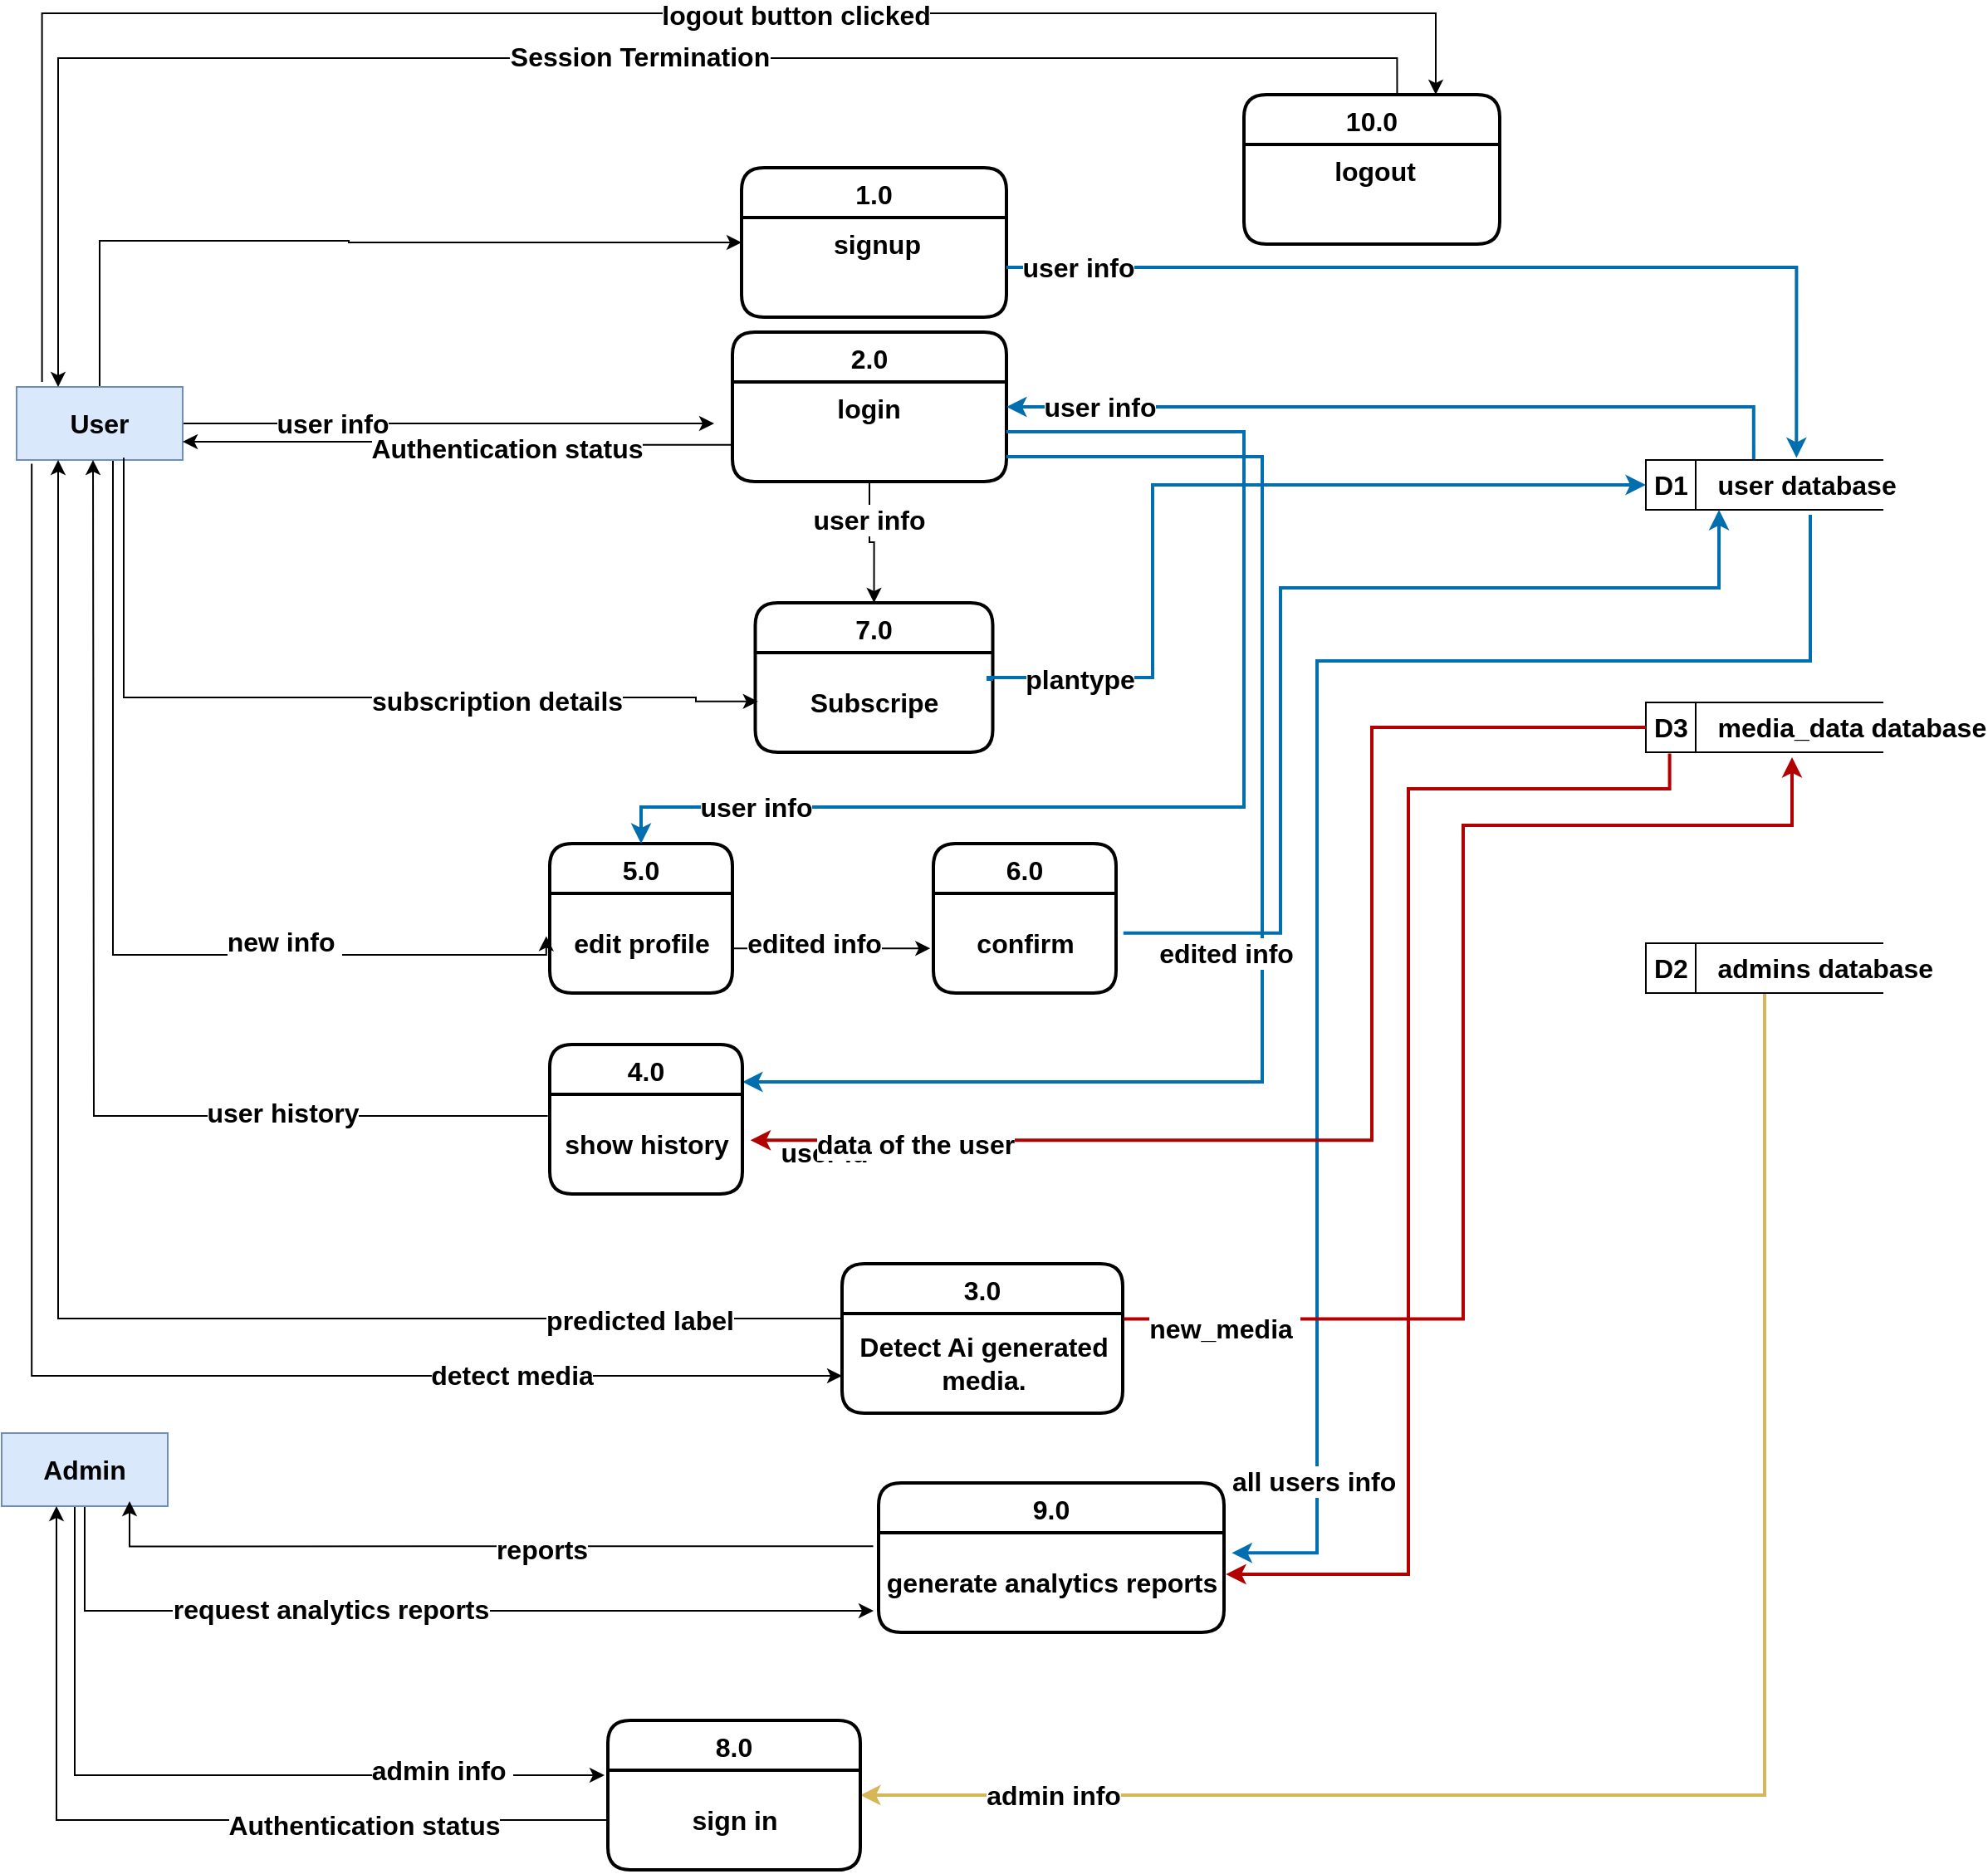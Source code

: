 <mxfile version="22.1.16" type="device">
  <diagram id="_J6QyDtCyrCejgibEiPi" name="Page-1">
    <mxGraphModel dx="920" dy="1449" grid="1" gridSize="11" guides="1" tooltips="1" connect="1" arrows="1" fold="1" page="1" pageScale="1" pageWidth="1100" pageHeight="850" background="#ffffff" math="0" shadow="0">
      <root>
        <mxCell id="0" />
        <mxCell id="1" parent="0" />
        <mxCell id="0CBs-_K-dKTUyLUtf2J0-12" value="2.0" style="swimlane;childLayout=stackLayout;horizontal=1;startSize=30;horizontalStack=0;rounded=1;fontSize=16;fontStyle=1;strokeWidth=2;resizeParent=0;resizeLast=1;shadow=0;dashed=0;align=center;" parent="1" vertex="1">
          <mxGeometry x="495" y="187" width="165" height="90" as="geometry" />
        </mxCell>
        <mxCell id="0CBs-_K-dKTUyLUtf2J0-13" value="login " style="align=center;strokeColor=none;fillColor=none;spacingLeft=4;fontSize=16;verticalAlign=top;resizable=0;rotatable=0;part=1;fontStyle=1" parent="0CBs-_K-dKTUyLUtf2J0-12" vertex="1">
          <mxGeometry y="30" width="165" height="60" as="geometry" />
        </mxCell>
        <mxCell id="0CBs-_K-dKTUyLUtf2J0-33" value="&lt;br style=&quot;font-size: 16px;&quot;&gt;&lt;br style=&quot;font-size: 16px;&quot;&gt;" style="edgeStyle=orthogonalEdgeStyle;rounded=0;orthogonalLoop=1;jettySize=auto;html=1;fontSize=16;fontStyle=1" parent="1" source="0CBs-_K-dKTUyLUtf2J0-20" edge="1">
          <mxGeometry relative="1" as="geometry">
            <Array as="points">
              <mxPoint x="374" y="242" />
              <mxPoint x="374" y="242" />
            </Array>
            <mxPoint x="484" y="242" as="targetPoint" />
          </mxGeometry>
        </mxCell>
        <mxCell id="0CBs-_K-dKTUyLUtf2J0-60" value="user info" style="edgeLabel;html=1;align=center;verticalAlign=middle;resizable=0;points=[];fontSize=16;fontStyle=1" parent="0CBs-_K-dKTUyLUtf2J0-33" vertex="1" connectable="0">
          <mxGeometry x="-0.695" y="-1" relative="1" as="geometry">
            <mxPoint x="41" y="-1" as="offset" />
          </mxGeometry>
        </mxCell>
        <mxCell id="ZKWgKy2jPu-fumhLEX5u-35" style="edgeStyle=orthogonalEdgeStyle;rounded=0;orthogonalLoop=1;jettySize=auto;html=1;exitX=0.5;exitY=1;exitDx=0;exitDy=0;fontSize=16;fontStyle=1;entryX=0.008;entryY=0.435;entryDx=0;entryDy=0;entryPerimeter=0;" parent="1" source="0CBs-_K-dKTUyLUtf2J0-20" target="ZKWgKy2jPu-fumhLEX5u-34" edge="1">
          <mxGeometry relative="1" as="geometry">
            <mxPoint x="319" y="561" as="targetPoint" />
            <Array as="points">
              <mxPoint x="122" y="264" />
              <mxPoint x="122" y="562" />
            </Array>
          </mxGeometry>
        </mxCell>
        <mxCell id="ZKWgKy2jPu-fumhLEX5u-36" value="new info&amp;nbsp;" style="edgeLabel;html=1;align=center;verticalAlign=middle;resizable=0;points=[];fontSize=16;fontStyle=1;rotation=0;" parent="ZKWgKy2jPu-fumhLEX5u-35" vertex="1" connectable="0">
          <mxGeometry x="0.165" y="1" relative="1" as="geometry">
            <mxPoint x="72" y="-7" as="offset" />
          </mxGeometry>
        </mxCell>
        <mxCell id="ZKWgKy2jPu-fumhLEX5u-60" style="edgeStyle=orthogonalEdgeStyle;rounded=0;orthogonalLoop=1;jettySize=auto;html=1;entryX=0;entryY=0.25;entryDx=0;entryDy=0;fontSize=16;fontStyle=1;exitX=0.5;exitY=0;exitDx=0;exitDy=0;" parent="1" source="0CBs-_K-dKTUyLUtf2J0-20" target="ZKWgKy2jPu-fumhLEX5u-2" edge="1">
          <mxGeometry relative="1" as="geometry">
            <mxPoint x="291" y="242" as="sourcePoint" />
            <Array as="points">
              <mxPoint x="114" y="132" />
              <mxPoint x="264" y="132" />
            </Array>
          </mxGeometry>
        </mxCell>
        <mxCell id="ZKWgKy2jPu-fumhLEX5u-70" style="edgeStyle=orthogonalEdgeStyle;rounded=0;orthogonalLoop=1;jettySize=auto;html=1;entryX=0;entryY=0.75;entryDx=0;entryDy=0;fontSize=16;fontStyle=1;exitX=0.091;exitY=1.05;exitDx=0;exitDy=0;exitPerimeter=0;" parent="1" source="0CBs-_K-dKTUyLUtf2J0-20" target="ZKWgKy2jPu-fumhLEX5u-68" edge="1">
          <mxGeometry relative="1" as="geometry">
            <Array as="points">
              <mxPoint x="73" y="816" />
            </Array>
          </mxGeometry>
        </mxCell>
        <mxCell id="ZKWgKy2jPu-fumhLEX5u-73" value="detect media" style="edgeLabel;html=1;align=center;verticalAlign=middle;resizable=0;points=[];fontSize=16;fontStyle=1" parent="ZKWgKy2jPu-fumhLEX5u-70" vertex="1" connectable="0">
          <mxGeometry x="0.537" y="1" relative="1" as="geometry">
            <mxPoint x="41" as="offset" />
          </mxGeometry>
        </mxCell>
        <mxCell id="0CBs-_K-dKTUyLUtf2J0-20" value="&lt;font style=&quot;font-size: 16px;&quot;&gt;User&lt;/font&gt;" style="whiteSpace=wrap;html=1;align=center;strokeColor=#6c8ebf;fillColor=#dae8fc;fontSize=16;fontStyle=1" parent="1" vertex="1">
          <mxGeometry x="64" y="220" width="100" height="44" as="geometry" />
        </mxCell>
        <mxCell id="0CBs-_K-dKTUyLUtf2J0-61" value="7.0" style="swimlane;childLayout=stackLayout;horizontal=1;startSize=30;horizontalStack=0;rounded=1;fontSize=16;fontStyle=1;strokeWidth=2;resizeParent=0;resizeLast=1;shadow=0;dashed=0;align=center;" parent="1" vertex="1">
          <mxGeometry x="508.75" y="350" width="143" height="90" as="geometry" />
        </mxCell>
        <mxCell id="0CBs-_K-dKTUyLUtf2J0-85" value="Subscripe" style="text;html=1;align=center;verticalAlign=middle;resizable=0;points=[];autosize=1;strokeColor=none;fillColor=none;strokeWidth=6;perimeterSpacing=3;fontSize=16;fontStyle=1" parent="0CBs-_K-dKTUyLUtf2J0-61" vertex="1">
          <mxGeometry y="30" width="143" height="60" as="geometry" />
        </mxCell>
        <mxCell id="ZKWgKy2jPu-fumhLEX5u-27" style="edgeStyle=orthogonalEdgeStyle;rounded=0;orthogonalLoop=1;jettySize=auto;html=1;entryX=0.5;entryY=0;entryDx=0;entryDy=0;exitX=0.5;exitY=1;exitDx=0;exitDy=0;fontSize=16;fontStyle=1" parent="1" source="0CBs-_K-dKTUyLUtf2J0-13" target="0CBs-_K-dKTUyLUtf2J0-61" edge="1">
          <mxGeometry relative="1" as="geometry">
            <Array as="points" />
          </mxGeometry>
        </mxCell>
        <mxCell id="ZKWgKy2jPu-fumhLEX5u-46" value="user info" style="edgeLabel;html=1;align=center;verticalAlign=middle;resizable=0;points=[];fontSize=16;fontStyle=1" parent="ZKWgKy2jPu-fumhLEX5u-27" vertex="1" connectable="0">
          <mxGeometry x="-0.399" y="-1" relative="1" as="geometry">
            <mxPoint as="offset" />
          </mxGeometry>
        </mxCell>
        <mxCell id="ZKWgKy2jPu-fumhLEX5u-43" style="edgeStyle=orthogonalEdgeStyle;rounded=0;orthogonalLoop=1;jettySize=auto;html=1;entryX=1;entryY=0.25;entryDx=0;entryDy=0;fontSize=16;fontStyle=1;strokeWidth=2;fillColor=#1ba1e2;strokeColor=#006EAF;exitX=0.454;exitY=0.015;exitDx=0;exitDy=0;exitPerimeter=0;" parent="1" source="djoCQU5wKfSwEfKa916S-10" target="0CBs-_K-dKTUyLUtf2J0-13" edge="1">
          <mxGeometry relative="1" as="geometry">
            <mxPoint x="1342" y="297" as="sourcePoint" />
            <Array as="points">
              <mxPoint x="1110" y="232" />
            </Array>
          </mxGeometry>
        </mxCell>
        <mxCell id="ZKWgKy2jPu-fumhLEX5u-44" value="user info" style="edgeLabel;html=1;align=center;verticalAlign=middle;resizable=0;points=[];fontSize=16;fontStyle=1" parent="ZKWgKy2jPu-fumhLEX5u-43" vertex="1" connectable="0">
          <mxGeometry x="0.076" relative="1" as="geometry">
            <mxPoint x="-167" as="offset" />
          </mxGeometry>
        </mxCell>
        <mxCell id="ZKWgKy2jPu-fumhLEX5u-55" style="edgeStyle=orthogonalEdgeStyle;rounded=0;orthogonalLoop=1;jettySize=auto;html=1;fontSize=16;fontStyle=1;strokeWidth=2;fillColor=#1ba1e2;strokeColor=#006EAF;entryX=1;entryY=0.25;entryDx=0;entryDy=0;exitX=1;exitY=0.75;exitDx=0;exitDy=0;" parent="1" source="0CBs-_K-dKTUyLUtf2J0-13" target="ZKWgKy2jPu-fumhLEX5u-51" edge="1">
          <mxGeometry relative="1" as="geometry">
            <mxPoint x="572" y="682" as="targetPoint" />
            <Array as="points">
              <mxPoint x="814" y="262" />
              <mxPoint x="814" y="639" />
            </Array>
          </mxGeometry>
        </mxCell>
        <mxCell id="ZKWgKy2jPu-fumhLEX5u-56" value="user id" style="edgeLabel;html=1;align=center;verticalAlign=middle;resizable=0;points=[];fontSize=16;fontStyle=1" parent="ZKWgKy2jPu-fumhLEX5u-55" vertex="1" connectable="0">
          <mxGeometry x="-0.016" y="-4" relative="1" as="geometry">
            <mxPoint x="-260" y="158" as="offset" />
          </mxGeometry>
        </mxCell>
        <mxCell id="ZKWgKy2jPu-fumhLEX5u-96" style="edgeStyle=orthogonalEdgeStyle;rounded=0;orthogonalLoop=1;jettySize=auto;html=1;fontSize=16;entryX=1.008;entryY=0.229;entryDx=0;entryDy=0;entryPerimeter=0;fontStyle=1;strokeWidth=2;fillColor=#1ba1e2;strokeColor=#006EAF;" parent="1" target="ZKWgKy2jPu-fumhLEX5u-89" edge="1">
          <mxGeometry relative="1" as="geometry">
            <mxPoint x="1144" y="297" as="sourcePoint" />
            <Array as="points">
              <mxPoint x="1144" y="385" />
              <mxPoint x="847" y="385" />
              <mxPoint x="847" y="922" />
            </Array>
          </mxGeometry>
        </mxCell>
        <mxCell id="ZKWgKy2jPu-fumhLEX5u-97" value="all users info&amp;nbsp;" style="edgeLabel;html=1;align=center;verticalAlign=middle;resizable=0;points=[];fontSize=16;fontStyle=1" parent="ZKWgKy2jPu-fumhLEX5u-96" vertex="1" connectable="0">
          <mxGeometry x="0.153" relative="1" as="geometry">
            <mxPoint y="318" as="offset" />
          </mxGeometry>
        </mxCell>
        <mxCell id="djoCQU5wKfSwEfKa916S-10" value="&lt;font style=&quot;font-size: 16px;&quot;&gt;D1&amp;nbsp; &amp;nbsp; user database&lt;/font&gt;" style="html=1;dashed=0;whitespace=wrap;shape=mxgraph.dfd.dataStoreID;align=left;spacingLeft=3;points=[[0,0],[0.5,0],[1,0],[0,0.5],[1,0.5],[0,1],[0.5,1],[1,1]];fontSize=16;fontStyle=1" parent="1" vertex="1">
          <mxGeometry x="1045" y="264" width="143" height="30" as="geometry" />
        </mxCell>
        <mxCell id="ZKWgKy2jPu-fumhLEX5u-1" value="1.0" style="swimlane;childLayout=stackLayout;horizontal=1;startSize=30;horizontalStack=0;rounded=1;fontSize=16;fontStyle=1;strokeWidth=2;resizeParent=0;resizeLast=1;shadow=0;dashed=0;align=center;" parent="1" vertex="1">
          <mxGeometry x="500.5" y="88" width="159.5" height="90" as="geometry" />
        </mxCell>
        <mxCell id="ZKWgKy2jPu-fumhLEX5u-2" value="signup" style="align=center;strokeColor=none;fillColor=none;spacingLeft=4;fontSize=16;verticalAlign=top;resizable=0;rotatable=0;part=1;fontStyle=1" parent="ZKWgKy2jPu-fumhLEX5u-1" vertex="1">
          <mxGeometry y="30" width="159.5" height="60" as="geometry" />
        </mxCell>
        <mxCell id="ZKWgKy2jPu-fumhLEX5u-6" style="edgeStyle=orthogonalEdgeStyle;rounded=0;orthogonalLoop=1;jettySize=auto;html=1;entryX=0.634;entryY=-0.043;entryDx=0;entryDy=0;entryPerimeter=0;fontSize=16;fontStyle=1;strokeWidth=2;fillColor=#1ba1e2;strokeColor=#006EAF;" parent="1" source="ZKWgKy2jPu-fumhLEX5u-2" target="djoCQU5wKfSwEfKa916S-10" edge="1">
          <mxGeometry relative="1" as="geometry" />
        </mxCell>
        <mxCell id="ZKWgKy2jPu-fumhLEX5u-7" value="user info" style="edgeLabel;html=1;align=center;verticalAlign=middle;resizable=0;points=[];fontSize=16;fontStyle=1" parent="ZKWgKy2jPu-fumhLEX5u-6" vertex="1" connectable="0">
          <mxGeometry x="-0.637" relative="1" as="geometry">
            <mxPoint x="-64" as="offset" />
          </mxGeometry>
        </mxCell>
        <mxCell id="ZKWgKy2jPu-fumhLEX5u-11" style="edgeStyle=orthogonalEdgeStyle;rounded=0;orthogonalLoop=1;jettySize=auto;html=1;entryX=1;entryY=0.75;entryDx=0;entryDy=0;exitX=-0.002;exitY=0.632;exitDx=0;exitDy=0;exitPerimeter=0;fontSize=16;fontStyle=1" parent="1" source="0CBs-_K-dKTUyLUtf2J0-13" target="0CBs-_K-dKTUyLUtf2J0-20" edge="1">
          <mxGeometry relative="1" as="geometry" />
        </mxCell>
        <mxCell id="ZKWgKy2jPu-fumhLEX5u-12" value="Authentication status" style="edgeLabel;html=1;align=center;verticalAlign=middle;resizable=0;points=[];fontSize=16;fontStyle=1" parent="ZKWgKy2jPu-fumhLEX5u-11" vertex="1" connectable="0">
          <mxGeometry x="-0.186" y="2" relative="1" as="geometry">
            <mxPoint as="offset" />
          </mxGeometry>
        </mxCell>
        <mxCell id="ZKWgKy2jPu-fumhLEX5u-82" style="edgeStyle=orthogonalEdgeStyle;rounded=0;orthogonalLoop=1;jettySize=auto;html=1;fontSize=16;fontStyle=1;fillColor=#fff2cc;gradientColor=#ffd966;strokeColor=#d6b656;strokeWidth=2;" parent="1" source="ZKWgKy2jPu-fumhLEX5u-13" target="ZKWgKy2jPu-fumhLEX5u-78" edge="1">
          <mxGeometry relative="1" as="geometry">
            <Array as="points">
              <mxPoint x="1117" y="1068" />
            </Array>
          </mxGeometry>
        </mxCell>
        <mxCell id="ZKWgKy2jPu-fumhLEX5u-83" value="admin info" style="edgeLabel;html=1;align=center;verticalAlign=middle;resizable=0;points=[];fontSize=16;fontStyle=1" parent="ZKWgKy2jPu-fumhLEX5u-82" vertex="1" connectable="0">
          <mxGeometry x="0.403" y="4" relative="1" as="geometry">
            <mxPoint x="-191" y="-4" as="offset" />
          </mxGeometry>
        </mxCell>
        <mxCell id="ZKWgKy2jPu-fumhLEX5u-13" value="&lt;font style=&quot;font-size: 16px;&quot;&gt;D2&amp;nbsp; &amp;nbsp; admins database&lt;/font&gt;" style="html=1;dashed=0;whitespace=wrap;shape=mxgraph.dfd.dataStoreID;align=left;spacingLeft=3;points=[[0,0],[0.5,0],[1,0],[0,0.5],[1,0.5],[0,1],[0.5,1],[1,1]];fontSize=16;fontStyle=1" parent="1" vertex="1">
          <mxGeometry x="1045" y="555" width="143" height="30" as="geometry" />
        </mxCell>
        <mxCell id="ZKWgKy2jPu-fumhLEX5u-94" style="edgeStyle=orthogonalEdgeStyle;rounded=0;orthogonalLoop=1;jettySize=auto;html=1;fontSize=16;fontStyle=1;strokeWidth=2;fillColor=#e51400;strokeColor=#B20000;entryX=0.991;entryY=0.424;entryDx=0;entryDy=0;entryPerimeter=0;exitX=0.1;exitY=1.025;exitDx=0;exitDy=0;exitPerimeter=0;" parent="1" source="ZKWgKy2jPu-fumhLEX5u-14" target="ZKWgKy2jPu-fumhLEX5u-89" edge="1">
          <mxGeometry relative="1" as="geometry">
            <mxPoint x="572" y="925" as="targetPoint" />
            <Array as="points">
              <mxPoint x="1059" y="462" />
              <mxPoint x="902" y="462" />
              <mxPoint x="902" y="935" />
            </Array>
          </mxGeometry>
        </mxCell>
        <mxCell id="ZKWgKy2jPu-fumhLEX5u-95" value="all media info&amp;nbsp;" style="edgeLabel;html=1;align=center;verticalAlign=middle;resizable=0;points=[];fontSize=16;fontStyle=1" parent="ZKWgKy2jPu-fumhLEX5u-94" vertex="1" connectable="0">
          <mxGeometry x="-0.317" relative="1" as="geometry">
            <mxPoint x="-198" y="353" as="offset" />
          </mxGeometry>
        </mxCell>
        <mxCell id="ZKWgKy2jPu-fumhLEX5u-14" value="&lt;font style=&quot;font-size: 16px;&quot;&gt;D3&amp;nbsp; &amp;nbsp; media_data database&lt;/font&gt;" style="html=1;dashed=0;whitespace=wrap;shape=mxgraph.dfd.dataStoreID;align=left;spacingLeft=3;points=[[0,0],[0.5,0],[1,0],[0,0.5],[1,0.5],[0,1],[0.5,1],[1,1]];fontSize=16;fontStyle=1" parent="1" vertex="1">
          <mxGeometry x="1045" y="410" width="143" height="30" as="geometry" />
        </mxCell>
        <mxCell id="ZKWgKy2jPu-fumhLEX5u-28" style="edgeStyle=orthogonalEdgeStyle;rounded=0;orthogonalLoop=1;jettySize=auto;html=1;fontSize=16;fontStyle=1;fillColor=#1ba1e2;strokeColor=#006EAF;strokeWidth=2;" parent="1" target="djoCQU5wKfSwEfKa916S-10" edge="1">
          <mxGeometry relative="1" as="geometry">
            <mxPoint x="652" y="396" as="sourcePoint" />
            <Array as="points">
              <mxPoint x="652" y="396" />
              <mxPoint x="649" y="396" />
              <mxPoint x="649" y="395" />
              <mxPoint x="748" y="395" />
              <mxPoint x="748" y="279" />
            </Array>
          </mxGeometry>
        </mxCell>
        <mxCell id="ZKWgKy2jPu-fumhLEX5u-29" value="&lt;font style=&quot;font-size: 16px;&quot;&gt;plantype&lt;/font&gt;" style="edgeLabel;html=1;align=center;verticalAlign=middle;resizable=0;points=[];fontSize=16;fontStyle=1" parent="ZKWgKy2jPu-fumhLEX5u-28" vertex="1" connectable="0">
          <mxGeometry x="-0.4" y="4" relative="1" as="geometry">
            <mxPoint x="-40" y="53" as="offset" />
          </mxGeometry>
        </mxCell>
        <mxCell id="ZKWgKy2jPu-fumhLEX5u-30" style="edgeStyle=orthogonalEdgeStyle;rounded=0;orthogonalLoop=1;jettySize=auto;html=1;entryX=0.031;entryY=0.491;entryDx=0;entryDy=0;entryPerimeter=0;fontSize=16;fontStyle=1;exitX=0.645;exitY=0.969;exitDx=0;exitDy=0;exitPerimeter=0;" parent="1" source="0CBs-_K-dKTUyLUtf2J0-20" target="0CBs-_K-dKTUyLUtf2J0-85" edge="1">
          <mxGeometry relative="1" as="geometry">
            <Array as="points">
              <mxPoint x="129" y="407" />
              <mxPoint x="473" y="407" />
              <mxPoint x="473" y="409" />
            </Array>
          </mxGeometry>
        </mxCell>
        <mxCell id="ZKWgKy2jPu-fumhLEX5u-31" value="subscription details" style="edgeLabel;html=1;align=center;verticalAlign=middle;resizable=0;points=[];fontSize=16;fontStyle=1" parent="ZKWgKy2jPu-fumhLEX5u-30" vertex="1" connectable="0">
          <mxGeometry x="0.396" y="-2" relative="1" as="geometry">
            <mxPoint as="offset" />
          </mxGeometry>
        </mxCell>
        <mxCell id="ZKWgKy2jPu-fumhLEX5u-33" value="5.0" style="swimlane;childLayout=stackLayout;horizontal=1;startSize=30;horizontalStack=0;rounded=1;fontSize=16;fontStyle=1;strokeWidth=2;resizeParent=0;resizeLast=1;shadow=0;dashed=0;align=center;" parent="1" vertex="1">
          <mxGeometry x="385" y="495" width="110" height="90" as="geometry" />
        </mxCell>
        <mxCell id="ZKWgKy2jPu-fumhLEX5u-34" value="edit profile" style="text;html=1;align=center;verticalAlign=middle;resizable=0;points=[];autosize=1;strokeColor=none;fillColor=none;strokeWidth=6;perimeterSpacing=3;fontSize=16;fontStyle=1" parent="ZKWgKy2jPu-fumhLEX5u-33" vertex="1">
          <mxGeometry y="30" width="110" height="60" as="geometry" />
        </mxCell>
        <mxCell id="ZKWgKy2jPu-fumhLEX5u-37" value="6.0" style="swimlane;childLayout=stackLayout;horizontal=1;startSize=30;horizontalStack=0;rounded=1;fontSize=16;fontStyle=1;strokeWidth=2;resizeParent=0;resizeLast=1;shadow=0;dashed=0;align=center;" parent="1" vertex="1">
          <mxGeometry x="616" y="495" width="110" height="90" as="geometry" />
        </mxCell>
        <mxCell id="ZKWgKy2jPu-fumhLEX5u-38" value="confirm" style="text;html=1;align=center;verticalAlign=middle;resizable=0;points=[];autosize=1;strokeColor=none;fillColor=none;strokeWidth=6;perimeterSpacing=3;fontSize=16;fontStyle=1" parent="ZKWgKy2jPu-fumhLEX5u-37" vertex="1">
          <mxGeometry y="30" width="110" height="60" as="geometry" />
        </mxCell>
        <mxCell id="ZKWgKy2jPu-fumhLEX5u-39" style="edgeStyle=orthogonalEdgeStyle;rounded=0;orthogonalLoop=1;jettySize=auto;html=1;fontSize=16;fontStyle=1;exitX=0.975;exitY=0.329;exitDx=0;exitDy=0;exitPerimeter=0;entryX=0.01;entryY=0.547;entryDx=0;entryDy=0;entryPerimeter=0;" parent="1" source="ZKWgKy2jPu-fumhLEX5u-34" target="ZKWgKy2jPu-fumhLEX5u-38" edge="1">
          <mxGeometry relative="1" as="geometry">
            <Array as="points">
              <mxPoint x="495" y="558" />
            </Array>
          </mxGeometry>
        </mxCell>
        <mxCell id="ZKWgKy2jPu-fumhLEX5u-48" value="edited info" style="edgeLabel;html=1;align=center;verticalAlign=middle;resizable=0;points=[];fontSize=16;fontStyle=1" parent="ZKWgKy2jPu-fumhLEX5u-39" vertex="1" connectable="0">
          <mxGeometry x="-0.191" relative="1" as="geometry">
            <mxPoint x="9" y="-3" as="offset" />
          </mxGeometry>
        </mxCell>
        <mxCell id="ZKWgKy2jPu-fumhLEX5u-40" style="edgeStyle=orthogonalEdgeStyle;rounded=0;orthogonalLoop=1;jettySize=auto;html=1;fontSize=16;fontStyle=1;strokeWidth=2;fillColor=#1ba1e2;strokeColor=#006EAF;entryX=0.5;entryY=0;entryDx=0;entryDy=0;exitX=1;exitY=0.5;exitDx=0;exitDy=0;" parent="1" source="0CBs-_K-dKTUyLUtf2J0-13" target="ZKWgKy2jPu-fumhLEX5u-33" edge="1">
          <mxGeometry relative="1" as="geometry">
            <mxPoint x="1232" y="330" as="sourcePoint" />
            <mxPoint x="492" y="558" as="targetPoint" />
            <Array as="points">
              <mxPoint x="803" y="247" />
              <mxPoint x="803" y="473" />
              <mxPoint x="440" y="473" />
            </Array>
          </mxGeometry>
        </mxCell>
        <mxCell id="ZKWgKy2jPu-fumhLEX5u-42" value="user info" style="edgeLabel;html=1;align=center;verticalAlign=middle;resizable=0;points=[];fontSize=16;fontStyle=1" parent="ZKWgKy2jPu-fumhLEX5u-40" vertex="1" connectable="0">
          <mxGeometry x="0.225" y="3" relative="1" as="geometry">
            <mxPoint x="-201" y="-3" as="offset" />
          </mxGeometry>
        </mxCell>
        <mxCell id="ZKWgKy2jPu-fumhLEX5u-58" style="edgeStyle=orthogonalEdgeStyle;rounded=0;orthogonalLoop=1;jettySize=auto;html=1;entryX=0.25;entryY=1;entryDx=0;entryDy=0;fontSize=16;fontStyle=1;exitX=0.015;exitY=0.243;exitDx=0;exitDy=0;exitPerimeter=0;" parent="1" source="ZKWgKy2jPu-fumhLEX5u-52" edge="1">
          <mxGeometry relative="1" as="geometry">
            <mxPoint x="406" y="661.0" as="sourcePoint" />
            <mxPoint x="110.0" y="264" as="targetPoint" />
          </mxGeometry>
        </mxCell>
        <mxCell id="ZKWgKy2jPu-fumhLEX5u-59" value="&lt;font style=&quot;font-size: 16px;&quot;&gt;user history&lt;/font&gt;" style="edgeLabel;html=1;align=center;verticalAlign=middle;resizable=0;points=[];fontSize=16;fontStyle=1" parent="ZKWgKy2jPu-fumhLEX5u-58" vertex="1" connectable="0">
          <mxGeometry x="-0.52" y="-2" relative="1" as="geometry">
            <mxPoint as="offset" />
          </mxGeometry>
        </mxCell>
        <mxCell id="ZKWgKy2jPu-fumhLEX5u-51" value="4.0" style="swimlane;childLayout=stackLayout;horizontal=1;startSize=30;horizontalStack=0;rounded=1;fontSize=16;fontStyle=1;strokeWidth=2;resizeParent=0;resizeLast=1;shadow=0;dashed=0;align=center;" parent="1" vertex="1">
          <mxGeometry x="385" y="616" width="116" height="90" as="geometry" />
        </mxCell>
        <mxCell id="ZKWgKy2jPu-fumhLEX5u-52" value="show history" style="text;html=1;align=center;verticalAlign=middle;resizable=0;points=[];autosize=1;strokeColor=none;fillColor=none;strokeWidth=6;perimeterSpacing=3;fontSize=16;fontStyle=1" parent="ZKWgKy2jPu-fumhLEX5u-51" vertex="1">
          <mxGeometry y="30" width="116" height="60" as="geometry" />
        </mxCell>
        <mxCell id="ZKWgKy2jPu-fumhLEX5u-53" style="edgeStyle=orthogonalEdgeStyle;rounded=0;orthogonalLoop=1;jettySize=auto;html=1;fontSize=16;fontStyle=1;strokeWidth=2;fillColor=#e51400;strokeColor=#B20000;entryX=1.015;entryY=0.464;entryDx=0;entryDy=0;entryPerimeter=0;" parent="1" source="ZKWgKy2jPu-fumhLEX5u-14" target="ZKWgKy2jPu-fumhLEX5u-52" edge="1">
          <mxGeometry relative="1" as="geometry">
            <mxPoint x="605" y="671" as="targetPoint" />
            <Array as="points">
              <mxPoint x="880" y="425" />
              <mxPoint x="880" y="674" />
            </Array>
          </mxGeometry>
        </mxCell>
        <mxCell id="ZKWgKy2jPu-fumhLEX5u-57" value="&lt;font style=&quot;font-size: 16px;&quot;&gt;data of the user&lt;/font&gt;" style="edgeLabel;html=1;align=center;verticalAlign=middle;resizable=0;points=[];fontSize=16;fontStyle=1" parent="ZKWgKy2jPu-fumhLEX5u-53" vertex="1" connectable="0">
          <mxGeometry x="-0.564" y="-1" relative="1" as="geometry">
            <mxPoint x="-274" y="244" as="offset" />
          </mxGeometry>
        </mxCell>
        <mxCell id="ZKWgKy2jPu-fumhLEX5u-61" value="10.0" style="swimlane;childLayout=stackLayout;horizontal=1;startSize=30;horizontalStack=0;rounded=1;fontSize=16;fontStyle=1;strokeWidth=2;resizeParent=0;resizeLast=1;shadow=0;dashed=0;align=center;" parent="1" vertex="1">
          <mxGeometry x="803" y="44" width="154" height="90" as="geometry" />
        </mxCell>
        <mxCell id="ZKWgKy2jPu-fumhLEX5u-62" value="logout" style="align=center;strokeColor=none;fillColor=none;spacingLeft=4;fontSize=16;verticalAlign=top;resizable=0;rotatable=0;part=1;fontStyle=1" parent="ZKWgKy2jPu-fumhLEX5u-61" vertex="1">
          <mxGeometry y="30" width="154" height="60" as="geometry" />
        </mxCell>
        <mxCell id="ZKWgKy2jPu-fumhLEX5u-63" style="edgeStyle=orthogonalEdgeStyle;rounded=0;orthogonalLoop=1;jettySize=auto;html=1;fontSize=16;fontStyle=1;entryX=0.25;entryY=0;entryDx=0;entryDy=0;exitX=0.599;exitY=0.008;exitDx=0;exitDy=0;exitPerimeter=0;" parent="1" source="ZKWgKy2jPu-fumhLEX5u-61" target="0CBs-_K-dKTUyLUtf2J0-20" edge="1">
          <mxGeometry relative="1" as="geometry">
            <Array as="points">
              <mxPoint x="895" y="22" />
              <mxPoint x="89" y="22" />
            </Array>
          </mxGeometry>
        </mxCell>
        <mxCell id="ZKWgKy2jPu-fumhLEX5u-64" value="Session Termination" style="edgeLabel;html=1;align=center;verticalAlign=middle;resizable=0;points=[];fontSize=16;fontStyle=1" parent="ZKWgKy2jPu-fumhLEX5u-63" vertex="1" connectable="0">
          <mxGeometry x="-0.79" y="-1" relative="1" as="geometry">
            <mxPoint x="-371" as="offset" />
          </mxGeometry>
        </mxCell>
        <mxCell id="ZKWgKy2jPu-fumhLEX5u-66" style="edgeStyle=orthogonalEdgeStyle;rounded=0;orthogonalLoop=1;jettySize=auto;html=1;fontSize=16;fontStyle=1;entryX=0.75;entryY=0;entryDx=0;entryDy=0;exitX=0.153;exitY=-0.067;exitDx=0;exitDy=0;exitPerimeter=0;" parent="1" source="0CBs-_K-dKTUyLUtf2J0-20" target="ZKWgKy2jPu-fumhLEX5u-61" edge="1">
          <mxGeometry relative="1" as="geometry">
            <mxPoint x="1022" y="94" as="targetPoint" />
            <Array as="points">
              <mxPoint x="79" y="-5" />
              <mxPoint x="919" y="-5" />
            </Array>
          </mxGeometry>
        </mxCell>
        <mxCell id="ZKWgKy2jPu-fumhLEX5u-67" value="logout button clicked" style="edgeLabel;html=1;align=center;verticalAlign=middle;resizable=0;points=[];fontSize=16;fontStyle=1" parent="ZKWgKy2jPu-fumhLEX5u-66" vertex="1" connectable="0">
          <mxGeometry x="0.218" y="-1" relative="1" as="geometry">
            <mxPoint as="offset" />
          </mxGeometry>
        </mxCell>
        <mxCell id="ZKWgKy2jPu-fumhLEX5u-74" style="edgeStyle=orthogonalEdgeStyle;rounded=0;orthogonalLoop=1;jettySize=auto;html=1;fontSize=16;fontStyle=1;entryX=0.25;entryY=1;entryDx=0;entryDy=0;" parent="1" target="0CBs-_K-dKTUyLUtf2J0-20" edge="1">
          <mxGeometry relative="1" as="geometry">
            <mxPoint x="77" y="275" as="targetPoint" />
            <mxPoint x="561" y="781" as="sourcePoint" />
            <Array as="points">
              <mxPoint x="89" y="781" />
            </Array>
          </mxGeometry>
        </mxCell>
        <mxCell id="ZKWgKy2jPu-fumhLEX5u-76" value="&lt;font style=&quot;font-size: 16px;&quot;&gt;predicted label&lt;/font&gt;" style="edgeLabel;html=1;align=center;verticalAlign=middle;resizable=0;points=[];fontSize=16;fontStyle=1" parent="ZKWgKy2jPu-fumhLEX5u-74" vertex="1" connectable="0">
          <mxGeometry x="-0.752" y="1" relative="1" as="geometry">
            <mxPoint as="offset" />
          </mxGeometry>
        </mxCell>
        <mxCell id="ZKWgKy2jPu-fumhLEX5u-68" value="3.0" style="swimlane;childLayout=stackLayout;horizontal=1;startSize=30;horizontalStack=0;rounded=1;fontSize=16;fontStyle=1;strokeWidth=2;resizeParent=0;resizeLast=1;shadow=0;dashed=0;align=center;" parent="1" vertex="1">
          <mxGeometry x="561" y="748" width="169" height="90" as="geometry" />
        </mxCell>
        <mxCell id="ZKWgKy2jPu-fumhLEX5u-69" value="&lt;div style=&quot;font-size: 16px;&quot;&gt;Detect Ai generated&lt;/div&gt;&lt;div style=&quot;font-size: 16px;&quot;&gt;media.&lt;/div&gt;" style="text;html=1;align=center;verticalAlign=middle;resizable=0;points=[];autosize=1;strokeColor=none;fillColor=none;strokeWidth=6;perimeterSpacing=3;fontSize=16;fontStyle=1" parent="ZKWgKy2jPu-fumhLEX5u-68" vertex="1">
          <mxGeometry y="30" width="169" height="60" as="geometry" />
        </mxCell>
        <mxCell id="ZKWgKy2jPu-fumhLEX5u-71" style="edgeStyle=orthogonalEdgeStyle;rounded=0;orthogonalLoop=1;jettySize=auto;html=1;fontSize=16;exitX=0.987;exitY=0.094;exitDx=0;exitDy=0;exitPerimeter=0;fontStyle=1;strokeWidth=2;fillColor=#e51400;strokeColor=#B20000;" parent="1" source="ZKWgKy2jPu-fumhLEX5u-69" edge="1">
          <mxGeometry relative="1" as="geometry">
            <mxPoint x="1133" y="443" as="targetPoint" />
            <Array as="points">
              <mxPoint x="935" y="781" />
              <mxPoint x="935" y="484" />
              <mxPoint x="1133" y="484" />
            </Array>
          </mxGeometry>
        </mxCell>
        <mxCell id="ZKWgKy2jPu-fumhLEX5u-72" value="new_media&amp;nbsp;" style="edgeLabel;html=1;align=center;verticalAlign=middle;resizable=0;points=[];fontSize=16;fontStyle=1" parent="ZKWgKy2jPu-fumhLEX5u-71" vertex="1" connectable="0">
          <mxGeometry x="-0.124" y="-4" relative="1" as="geometry">
            <mxPoint x="-148" y="126" as="offset" />
          </mxGeometry>
        </mxCell>
        <mxCell id="ZKWgKy2jPu-fumhLEX5u-80" style="edgeStyle=orthogonalEdgeStyle;rounded=0;orthogonalLoop=1;jettySize=auto;html=1;fontSize=16;fontStyle=1;" parent="1" source="ZKWgKy2jPu-fumhLEX5u-77" edge="1">
          <mxGeometry relative="1" as="geometry">
            <mxPoint x="418" y="1056" as="targetPoint" />
            <Array as="points">
              <mxPoint x="99" y="1056" />
              <mxPoint x="316" y="1056" />
            </Array>
          </mxGeometry>
        </mxCell>
        <mxCell id="ZKWgKy2jPu-fumhLEX5u-81" value="admin info&amp;nbsp;" style="edgeLabel;html=1;align=center;verticalAlign=middle;resizable=0;points=[];fontSize=16;fontStyle=1" parent="ZKWgKy2jPu-fumhLEX5u-80" vertex="1" connectable="0">
          <mxGeometry x="-0.146" y="1" relative="1" as="geometry">
            <mxPoint x="177" y="-2" as="offset" />
          </mxGeometry>
        </mxCell>
        <mxCell id="ZKWgKy2jPu-fumhLEX5u-90" style="edgeStyle=orthogonalEdgeStyle;rounded=0;orthogonalLoop=1;jettySize=auto;html=1;fontSize=16;fontStyle=1" parent="1" source="ZKWgKy2jPu-fumhLEX5u-77" target="ZKWgKy2jPu-fumhLEX5u-89" edge="1">
          <mxGeometry relative="1" as="geometry">
            <Array as="points">
              <mxPoint x="105" y="957" />
            </Array>
          </mxGeometry>
        </mxCell>
        <mxCell id="ZKWgKy2jPu-fumhLEX5u-91" value="request analytics reports" style="edgeLabel;html=1;align=center;verticalAlign=middle;resizable=0;points=[];fontSize=16;fontStyle=1" parent="ZKWgKy2jPu-fumhLEX5u-90" vertex="1" connectable="0">
          <mxGeometry x="-0.217" y="1" relative="1" as="geometry">
            <mxPoint as="offset" />
          </mxGeometry>
        </mxCell>
        <mxCell id="ZKWgKy2jPu-fumhLEX5u-77" value="&lt;font style=&quot;font-size: 16px;&quot;&gt;Admin&lt;/font&gt;" style="whiteSpace=wrap;html=1;align=center;strokeColor=#6c8ebf;fillColor=#dae8fc;fontSize=16;fontStyle=1" parent="1" vertex="1">
          <mxGeometry x="55" y="850" width="100" height="44" as="geometry" />
        </mxCell>
        <mxCell id="ZKWgKy2jPu-fumhLEX5u-78" value="8.0" style="swimlane;childLayout=stackLayout;horizontal=1;startSize=30;horizontalStack=0;rounded=1;fontSize=16;fontStyle=1;strokeWidth=2;resizeParent=0;resizeLast=1;shadow=0;dashed=0;align=center;" parent="1" vertex="1">
          <mxGeometry x="420" y="1023" width="152" height="90" as="geometry" />
        </mxCell>
        <mxCell id="ZKWgKy2jPu-fumhLEX5u-79" value="&lt;div style=&quot;font-size: 16px;&quot;&gt;sign in&lt;/div&gt;" style="text;html=1;align=center;verticalAlign=middle;resizable=0;points=[];autosize=1;strokeColor=none;fillColor=none;strokeWidth=6;perimeterSpacing=3;fontSize=16;fontStyle=1" parent="ZKWgKy2jPu-fumhLEX5u-78" vertex="1">
          <mxGeometry y="30" width="152" height="60" as="geometry" />
        </mxCell>
        <mxCell id="ZKWgKy2jPu-fumhLEX5u-84" style="edgeStyle=orthogonalEdgeStyle;rounded=0;orthogonalLoop=1;jettySize=auto;html=1;fontSize=16;fontStyle=1;exitX=0;exitY=0.75;exitDx=0;exitDy=0;" parent="1" source="ZKWgKy2jPu-fumhLEX5u-78" edge="1">
          <mxGeometry relative="1" as="geometry">
            <mxPoint x="338" y="1083.0" as="sourcePoint" />
            <mxPoint x="88" y="894" as="targetPoint" />
            <Array as="points">
              <mxPoint x="420" y="1083" />
              <mxPoint x="88" y="1083" />
            </Array>
          </mxGeometry>
        </mxCell>
        <mxCell id="ZKWgKy2jPu-fumhLEX5u-86" value="Authentication status" style="edgeLabel;html=1;align=center;verticalAlign=middle;resizable=0;points=[];fontSize=16;fontStyle=1" parent="ZKWgKy2jPu-fumhLEX5u-84" vertex="1" connectable="0">
          <mxGeometry x="-0.416" y="3" relative="1" as="geometry">
            <mxPoint as="offset" />
          </mxGeometry>
        </mxCell>
        <mxCell id="ZKWgKy2jPu-fumhLEX5u-88" value="9.0" style="swimlane;childLayout=stackLayout;horizontal=1;startSize=30;horizontalStack=0;rounded=1;fontSize=16;fontStyle=1;strokeWidth=2;resizeParent=0;resizeLast=1;shadow=0;dashed=0;align=center;" parent="1" vertex="1">
          <mxGeometry x="583" y="880" width="208" height="90" as="geometry" />
        </mxCell>
        <mxCell id="ZKWgKy2jPu-fumhLEX5u-89" value="&lt;div style=&quot;font-size: 16px;&quot;&gt;generate analytics reports&lt;/div&gt;" style="text;html=1;align=center;verticalAlign=middle;resizable=0;points=[];autosize=1;strokeColor=none;fillColor=none;strokeWidth=6;perimeterSpacing=3;fontSize=16;fontStyle=1" parent="ZKWgKy2jPu-fumhLEX5u-88" vertex="1">
          <mxGeometry y="30" width="208" height="60" as="geometry" />
        </mxCell>
        <mxCell id="ZKWgKy2jPu-fumhLEX5u-92" style="edgeStyle=orthogonalEdgeStyle;rounded=0;orthogonalLoop=1;jettySize=auto;html=1;exitX=-0.001;exitY=0.169;exitDx=0;exitDy=0;fontSize=16;fontStyle=1;exitPerimeter=0;" parent="1" source="ZKWgKy2jPu-fumhLEX5u-89" edge="1">
          <mxGeometry relative="1" as="geometry">
            <mxPoint x="132" y="891" as="targetPoint" />
            <Array as="points">
              <mxPoint x="132" y="918" />
            </Array>
          </mxGeometry>
        </mxCell>
        <mxCell id="ZKWgKy2jPu-fumhLEX5u-93" value="reports" style="edgeLabel;html=1;align=center;verticalAlign=middle;resizable=0;points=[];fontSize=16;fontStyle=1" parent="ZKWgKy2jPu-fumhLEX5u-92" vertex="1" connectable="0">
          <mxGeometry x="-0.157" y="2" relative="1" as="geometry">
            <mxPoint as="offset" />
          </mxGeometry>
        </mxCell>
        <mxCell id="ZKWgKy2jPu-fumhLEX5u-49" style="edgeStyle=orthogonalEdgeStyle;rounded=0;orthogonalLoop=1;jettySize=auto;html=1;fontSize=16;fontStyle=1;strokeWidth=2;fillColor=#1ba1e2;strokeColor=#006EAF;exitX=1.012;exitY=0.408;exitDx=0;exitDy=0;exitPerimeter=0;entryX=0.308;entryY=1;entryDx=0;entryDy=0;entryPerimeter=0;" parent="1" source="ZKWgKy2jPu-fumhLEX5u-38" target="djoCQU5wKfSwEfKa916S-10" edge="1">
          <mxGeometry relative="1" as="geometry">
            <mxPoint x="1287" y="294" as="targetPoint" />
            <Array as="points">
              <mxPoint x="825" y="549" />
              <mxPoint x="825" y="341" />
              <mxPoint x="1089" y="341" />
            </Array>
          </mxGeometry>
        </mxCell>
        <mxCell id="ZKWgKy2jPu-fumhLEX5u-50" value="edited info" style="edgeLabel;html=1;align=center;verticalAlign=middle;resizable=0;points=[];fontSize=16;fontStyle=1" parent="ZKWgKy2jPu-fumhLEX5u-49" vertex="1" connectable="0">
          <mxGeometry x="-0.11" y="3" relative="1" as="geometry">
            <mxPoint x="-30" y="190" as="offset" />
          </mxGeometry>
        </mxCell>
      </root>
    </mxGraphModel>
  </diagram>
</mxfile>
